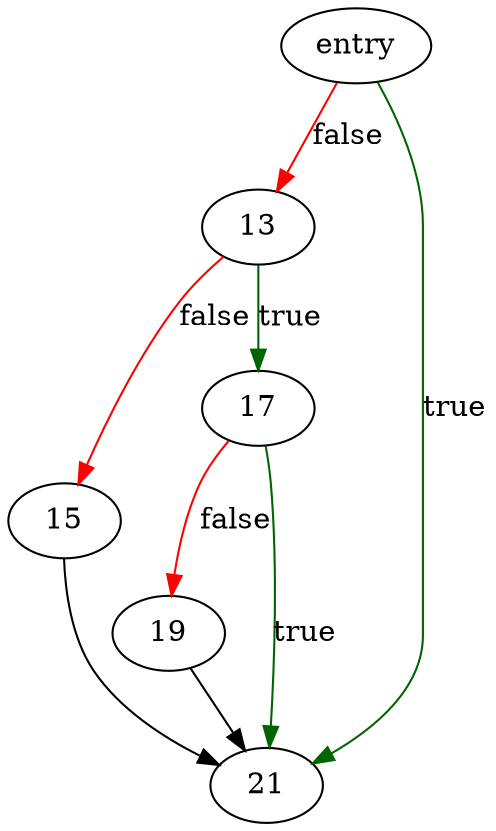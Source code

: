 digraph "base32_decode_alloc_ctx" {
	// Node definitions.
	5 [label=entry];
	13;
	15;
	17;
	19;
	21;

	// Edge definitions.
	5 -> 13 [
		color=red
		label=false
	];
	5 -> 21 [
		color=darkgreen
		label=true
	];
	13 -> 15 [
		color=red
		label=false
	];
	13 -> 17 [
		color=darkgreen
		label=true
	];
	15 -> 21;
	17 -> 19 [
		color=red
		label=false
	];
	17 -> 21 [
		color=darkgreen
		label=true
	];
	19 -> 21;
}
